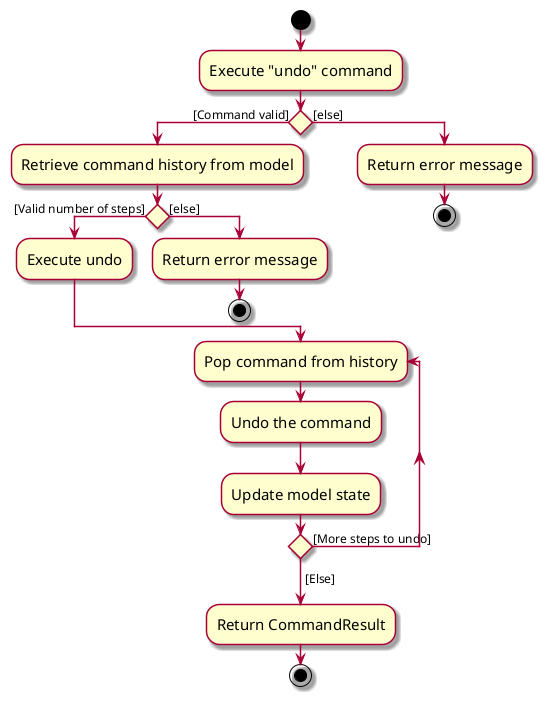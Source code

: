 @startuml
skin rose
skinparam ActivityFontSize 15
skinparam ArrowFontSize 12


start
:Execute "undo" command;
if () then ([Command valid])
  :Retrieve command history from model;
  if () then ([Valid number of steps])
    :Execute undo;
  else ([else])
    :Return error message;
    stop
  endif
else ([else])
  :Return error message;
  stop
endif

repeat :Pop command from history;
:Undo the command;
:Update model state;

repeat while () is ([More steps to undo])
-> [Else];

:Return CommandResult;
  stop

@enduml




